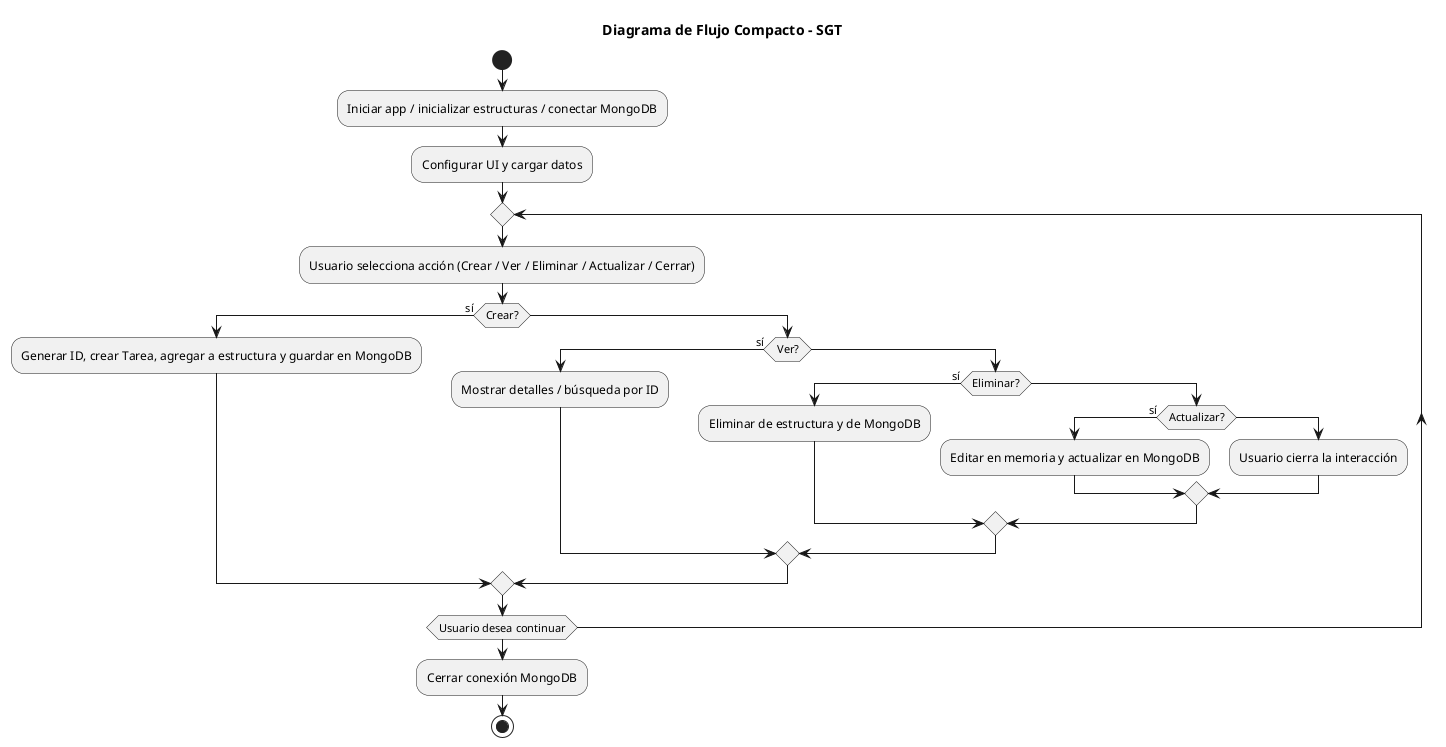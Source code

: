 @startuml
title Diagrama de Flujo Compacto - SGT
start
:Iniciar app / inicializar estructuras / conectar MongoDB;
:Configurar UI y cargar datos;

repeat
  :Usuario selecciona acción (Crear / Ver / Eliminar / Actualizar / Cerrar);
  if (Crear?) then (sí)
    :Generar ID, crear Tarea, agregar a estructura y guardar en MongoDB;
  else
    if (Ver?) then (sí)
      :Mostrar detalles / búsqueda por ID;
    else
      if (Eliminar?) then (sí)
        :Eliminar de estructura y de MongoDB;
      else
        if (Actualizar?) then (sí)
          :Editar en memoria y actualizar en MongoDB;
        else
          :Usuario cierra la interacción;
        endif
      endif
    endif
  endif
repeat while (Usuario desea continuar)

:Cerrar conexión MongoDB;
stop
@enduml